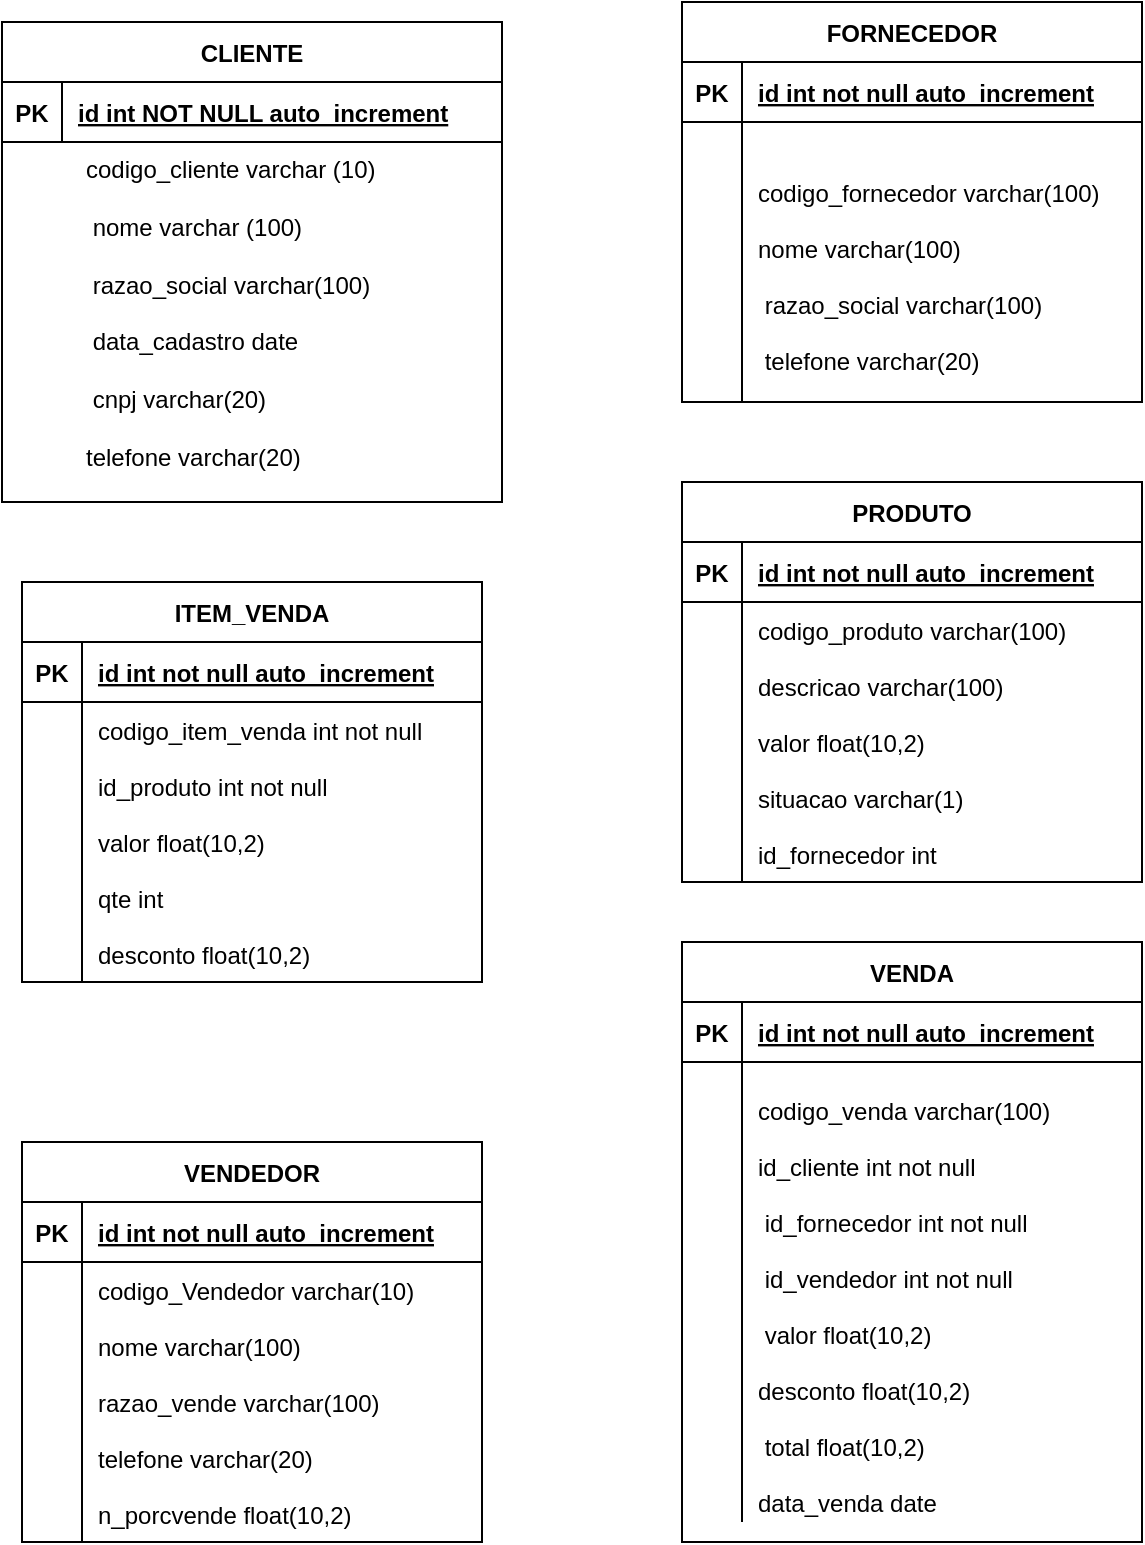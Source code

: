 <mxfile version="15.1.2" type="device"><diagram id="R2lEEEUBdFMjLlhIrx00" name="Page-1"><mxGraphModel dx="1246" dy="490" grid="1" gridSize="10" guides="1" tooltips="1" connect="1" arrows="1" fold="1" page="1" pageScale="1" pageWidth="850" pageHeight="1100" math="0" shadow="0" extFonts="Permanent Marker^https://fonts.googleapis.com/css?family=Permanent+Marker"><root><mxCell id="0"/><mxCell id="1" parent="0"/><mxCell id="C-vyLk0tnHw3VtMMgP7b-2" value="FORNECEDOR" style="shape=table;startSize=30;container=1;collapsible=1;childLayout=tableLayout;fixedRows=1;rowLines=0;fontStyle=1;align=center;resizeLast=1;" parent="1" vertex="1"><mxGeometry x="460" y="110" width="230" height="200" as="geometry"/></mxCell><mxCell id="C-vyLk0tnHw3VtMMgP7b-3" value="" style="shape=partialRectangle;collapsible=0;dropTarget=0;pointerEvents=0;fillColor=none;points=[[0,0.5],[1,0.5]];portConstraint=eastwest;top=0;left=0;right=0;bottom=1;" parent="C-vyLk0tnHw3VtMMgP7b-2" vertex="1"><mxGeometry y="30" width="230" height="30" as="geometry"/></mxCell><mxCell id="C-vyLk0tnHw3VtMMgP7b-4" value="PK" style="shape=partialRectangle;overflow=hidden;connectable=0;fillColor=none;top=0;left=0;bottom=0;right=0;fontStyle=1;" parent="C-vyLk0tnHw3VtMMgP7b-3" vertex="1"><mxGeometry width="30" height="30" as="geometry"/></mxCell><mxCell id="C-vyLk0tnHw3VtMMgP7b-5" value="id int not null auto_increment" style="shape=partialRectangle;overflow=hidden;connectable=0;fillColor=none;top=0;left=0;bottom=0;right=0;align=left;spacingLeft=6;fontStyle=5;" parent="C-vyLk0tnHw3VtMMgP7b-3" vertex="1"><mxGeometry x="30" width="200" height="30" as="geometry"/></mxCell><mxCell id="C-vyLk0tnHw3VtMMgP7b-6" value="" style="shape=partialRectangle;collapsible=0;dropTarget=0;pointerEvents=0;fillColor=none;points=[[0,0.5],[1,0.5]];portConstraint=eastwest;top=0;left=0;right=0;bottom=0;" parent="C-vyLk0tnHw3VtMMgP7b-2" vertex="1"><mxGeometry y="60" width="230" height="140" as="geometry"/></mxCell><mxCell id="C-vyLk0tnHw3VtMMgP7b-7" value="" style="shape=partialRectangle;overflow=hidden;connectable=0;fillColor=none;top=0;left=0;bottom=0;right=0;" parent="C-vyLk0tnHw3VtMMgP7b-6" vertex="1"><mxGeometry width="30" height="140" as="geometry"/></mxCell><mxCell id="C-vyLk0tnHw3VtMMgP7b-8" value="&#10;&#9;codigo_fornecedor varchar(100)&#10;&#10;&#9;nome varchar(100)&#10;&#10; razao_social varchar(100)&#10;&#10; telefone varchar(20)" style="shape=partialRectangle;overflow=hidden;connectable=0;fillColor=none;top=0;left=0;bottom=0;right=0;align=left;spacingLeft=6;" parent="C-vyLk0tnHw3VtMMgP7b-6" vertex="1"><mxGeometry x="30" width="200" height="140" as="geometry"/></mxCell><mxCell id="C-vyLk0tnHw3VtMMgP7b-23" value="CLIENTE" style="shape=table;startSize=30;container=1;collapsible=1;childLayout=tableLayout;fixedRows=1;rowLines=0;fontStyle=1;align=center;resizeLast=1;" parent="1" vertex="1"><mxGeometry x="120" y="120" width="250" height="240" as="geometry"/></mxCell><mxCell id="C-vyLk0tnHw3VtMMgP7b-24" value="" style="shape=partialRectangle;collapsible=0;dropTarget=0;pointerEvents=0;fillColor=none;points=[[0,0.5],[1,0.5]];portConstraint=eastwest;top=0;left=0;right=0;bottom=1;" parent="C-vyLk0tnHw3VtMMgP7b-23" vertex="1"><mxGeometry y="30" width="250" height="30" as="geometry"/></mxCell><mxCell id="C-vyLk0tnHw3VtMMgP7b-25" value="PK" style="shape=partialRectangle;overflow=hidden;connectable=0;fillColor=none;top=0;left=0;bottom=0;right=0;fontStyle=1;" parent="C-vyLk0tnHw3VtMMgP7b-24" vertex="1"><mxGeometry width="30" height="30" as="geometry"/></mxCell><mxCell id="C-vyLk0tnHw3VtMMgP7b-26" value="id int NOT NULL auto_increment" style="shape=partialRectangle;overflow=hidden;connectable=0;fillColor=none;top=0;left=0;bottom=0;right=0;align=left;spacingLeft=6;fontStyle=5;" parent="C-vyLk0tnHw3VtMMgP7b-24" vertex="1"><mxGeometry x="30" width="220" height="30" as="geometry"/></mxCell><mxCell id="OyvY8nPC2L6HJIK2B35C-1" value="codigo_cliente varchar (10)&lt;br&gt;&lt;br&gt;&amp;nbsp;nome varchar (100)&lt;br&gt;&lt;br&gt;&amp;nbsp;razao_social varchar(100)&lt;br&gt;&lt;br&gt;&amp;nbsp;data_cadastro date&lt;br&gt;&lt;br&gt;&amp;nbsp;cnpj varchar(20)&lt;br&gt;&lt;br&gt;&#9;telefone varchar(20)" style="text;whiteSpace=wrap;html=1;" vertex="1" parent="1"><mxGeometry x="160" y="180" width="170" height="170" as="geometry"/></mxCell><mxCell id="OyvY8nPC2L6HJIK2B35C-2" value="PRODUTO" style="shape=table;startSize=30;container=1;collapsible=1;childLayout=tableLayout;fixedRows=1;rowLines=0;fontStyle=1;align=center;resizeLast=1;" vertex="1" parent="1"><mxGeometry x="460" y="350" width="230" height="200" as="geometry"/></mxCell><mxCell id="OyvY8nPC2L6HJIK2B35C-3" value="" style="shape=partialRectangle;collapsible=0;dropTarget=0;pointerEvents=0;fillColor=none;points=[[0,0.5],[1,0.5]];portConstraint=eastwest;top=0;left=0;right=0;bottom=1;" vertex="1" parent="OyvY8nPC2L6HJIK2B35C-2"><mxGeometry y="30" width="230" height="30" as="geometry"/></mxCell><mxCell id="OyvY8nPC2L6HJIK2B35C-4" value="PK" style="shape=partialRectangle;overflow=hidden;connectable=0;fillColor=none;top=0;left=0;bottom=0;right=0;fontStyle=1;" vertex="1" parent="OyvY8nPC2L6HJIK2B35C-3"><mxGeometry width="30" height="30" as="geometry"/></mxCell><mxCell id="OyvY8nPC2L6HJIK2B35C-5" value="id int not null auto_increment" style="shape=partialRectangle;overflow=hidden;connectable=0;fillColor=none;top=0;left=0;bottom=0;right=0;align=left;spacingLeft=6;fontStyle=5;" vertex="1" parent="OyvY8nPC2L6HJIK2B35C-3"><mxGeometry x="30" width="200" height="30" as="geometry"/></mxCell><mxCell id="OyvY8nPC2L6HJIK2B35C-6" value="" style="shape=partialRectangle;collapsible=0;dropTarget=0;pointerEvents=0;fillColor=none;points=[[0,0.5],[1,0.5]];portConstraint=eastwest;top=0;left=0;right=0;bottom=0;" vertex="1" parent="OyvY8nPC2L6HJIK2B35C-2"><mxGeometry y="60" width="230" height="140" as="geometry"/></mxCell><mxCell id="OyvY8nPC2L6HJIK2B35C-7" value="" style="shape=partialRectangle;overflow=hidden;connectable=0;fillColor=none;top=0;left=0;bottom=0;right=0;" vertex="1" parent="OyvY8nPC2L6HJIK2B35C-6"><mxGeometry width="30" height="140" as="geometry"/></mxCell><mxCell id="OyvY8nPC2L6HJIK2B35C-8" value="codigo_produto varchar(100)&#10;&#10;&#9;descricao varchar(100)&#10;&#10;&#9;valor float(10,2)&#10;&#10;&#9;situacao varchar(1)&#10;&#10;&#9;id_fornecedor int" style="shape=partialRectangle;overflow=hidden;connectable=0;fillColor=none;top=0;left=0;bottom=0;right=0;align=left;spacingLeft=6;" vertex="1" parent="OyvY8nPC2L6HJIK2B35C-6"><mxGeometry x="30" width="200" height="140" as="geometry"/></mxCell><mxCell id="OyvY8nPC2L6HJIK2B35C-9" value="VENDA" style="shape=table;startSize=30;container=1;collapsible=1;childLayout=tableLayout;fixedRows=1;rowLines=0;fontStyle=1;align=center;resizeLast=1;" vertex="1" parent="1"><mxGeometry x="460" y="580" width="230" height="300" as="geometry"/></mxCell><mxCell id="OyvY8nPC2L6HJIK2B35C-10" value="" style="shape=partialRectangle;collapsible=0;dropTarget=0;pointerEvents=0;fillColor=none;points=[[0,0.5],[1,0.5]];portConstraint=eastwest;top=0;left=0;right=0;bottom=1;" vertex="1" parent="OyvY8nPC2L6HJIK2B35C-9"><mxGeometry y="30" width="230" height="30" as="geometry"/></mxCell><mxCell id="OyvY8nPC2L6HJIK2B35C-11" value="PK" style="shape=partialRectangle;overflow=hidden;connectable=0;fillColor=none;top=0;left=0;bottom=0;right=0;fontStyle=1;" vertex="1" parent="OyvY8nPC2L6HJIK2B35C-10"><mxGeometry width="30" height="30" as="geometry"/></mxCell><mxCell id="OyvY8nPC2L6HJIK2B35C-12" value="id int not null auto_increment" style="shape=partialRectangle;overflow=hidden;connectable=0;fillColor=none;top=0;left=0;bottom=0;right=0;align=left;spacingLeft=6;fontStyle=5;" vertex="1" parent="OyvY8nPC2L6HJIK2B35C-10"><mxGeometry x="30" width="200" height="30" as="geometry"/></mxCell><mxCell id="OyvY8nPC2L6HJIK2B35C-13" value="" style="shape=partialRectangle;collapsible=0;dropTarget=0;pointerEvents=0;fillColor=none;points=[[0,0.5],[1,0.5]];portConstraint=eastwest;top=0;left=0;right=0;bottom=0;" vertex="1" parent="OyvY8nPC2L6HJIK2B35C-9"><mxGeometry y="60" width="230" height="230" as="geometry"/></mxCell><mxCell id="OyvY8nPC2L6HJIK2B35C-14" value="" style="shape=partialRectangle;overflow=hidden;connectable=0;fillColor=none;top=0;left=0;bottom=0;right=0;" vertex="1" parent="OyvY8nPC2L6HJIK2B35C-13"><mxGeometry width="30" height="230" as="geometry"/></mxCell><mxCell id="OyvY8nPC2L6HJIK2B35C-15" value="&#10;codigo_venda varchar(100)&#10;&#10;&#9;id_cliente int not null&#10;&#10; id_fornecedor int not null&#10;&#10; id_vendedor int not null&#10;&#10; valor float(10,2)&#10;&#10;&#9;desconto float(10,2)&#10;&#10; total float(10,2)&#10;&#10;data_venda date" style="shape=partialRectangle;overflow=hidden;connectable=0;fillColor=none;top=0;left=0;bottom=0;right=0;align=left;spacingLeft=6;" vertex="1" parent="OyvY8nPC2L6HJIK2B35C-13"><mxGeometry x="30" width="200" height="230" as="geometry"/></mxCell><mxCell id="OyvY8nPC2L6HJIK2B35C-16" value="ITEM_VENDA" style="shape=table;startSize=30;container=1;collapsible=1;childLayout=tableLayout;fixedRows=1;rowLines=0;fontStyle=1;align=center;resizeLast=1;" vertex="1" parent="1"><mxGeometry x="130" y="400" width="230" height="200" as="geometry"/></mxCell><mxCell id="OyvY8nPC2L6HJIK2B35C-17" value="" style="shape=partialRectangle;collapsible=0;dropTarget=0;pointerEvents=0;fillColor=none;points=[[0,0.5],[1,0.5]];portConstraint=eastwest;top=0;left=0;right=0;bottom=1;" vertex="1" parent="OyvY8nPC2L6HJIK2B35C-16"><mxGeometry y="30" width="230" height="30" as="geometry"/></mxCell><mxCell id="OyvY8nPC2L6HJIK2B35C-18" value="PK" style="shape=partialRectangle;overflow=hidden;connectable=0;fillColor=none;top=0;left=0;bottom=0;right=0;fontStyle=1;" vertex="1" parent="OyvY8nPC2L6HJIK2B35C-17"><mxGeometry width="30" height="30" as="geometry"/></mxCell><mxCell id="OyvY8nPC2L6HJIK2B35C-19" value="id int not null auto_increment" style="shape=partialRectangle;overflow=hidden;connectable=0;fillColor=none;top=0;left=0;bottom=0;right=0;align=left;spacingLeft=6;fontStyle=5;" vertex="1" parent="OyvY8nPC2L6HJIK2B35C-17"><mxGeometry x="30" width="200" height="30" as="geometry"/></mxCell><mxCell id="OyvY8nPC2L6HJIK2B35C-20" value="" style="shape=partialRectangle;collapsible=0;dropTarget=0;pointerEvents=0;fillColor=none;points=[[0,0.5],[1,0.5]];portConstraint=eastwest;top=0;left=0;right=0;bottom=0;" vertex="1" parent="OyvY8nPC2L6HJIK2B35C-16"><mxGeometry y="60" width="230" height="140" as="geometry"/></mxCell><mxCell id="OyvY8nPC2L6HJIK2B35C-21" value="" style="shape=partialRectangle;overflow=hidden;connectable=0;fillColor=none;top=0;left=0;bottom=0;right=0;" vertex="1" parent="OyvY8nPC2L6HJIK2B35C-20"><mxGeometry width="30" height="140" as="geometry"/></mxCell><mxCell id="OyvY8nPC2L6HJIK2B35C-22" value="codigo_item_venda int not null&#10; &#10;&#9;id_produto int not null &#10;&#10;&#9;valor float(10,2)&#10;&#10;&#9;qte int&#10;&#10;&#9;desconto float(10,2)" style="shape=partialRectangle;overflow=hidden;connectable=0;fillColor=none;top=0;left=0;bottom=0;right=0;align=left;spacingLeft=6;" vertex="1" parent="OyvY8nPC2L6HJIK2B35C-20"><mxGeometry x="30" width="200" height="140" as="geometry"/></mxCell><mxCell id="OyvY8nPC2L6HJIK2B35C-23" value="VENDEDOR" style="shape=table;startSize=30;container=1;collapsible=1;childLayout=tableLayout;fixedRows=1;rowLines=0;fontStyle=1;align=center;resizeLast=1;" vertex="1" parent="1"><mxGeometry x="130" y="680" width="230" height="200" as="geometry"/></mxCell><mxCell id="OyvY8nPC2L6HJIK2B35C-24" value="" style="shape=partialRectangle;collapsible=0;dropTarget=0;pointerEvents=0;fillColor=none;points=[[0,0.5],[1,0.5]];portConstraint=eastwest;top=0;left=0;right=0;bottom=1;" vertex="1" parent="OyvY8nPC2L6HJIK2B35C-23"><mxGeometry y="30" width="230" height="30" as="geometry"/></mxCell><mxCell id="OyvY8nPC2L6HJIK2B35C-25" value="PK" style="shape=partialRectangle;overflow=hidden;connectable=0;fillColor=none;top=0;left=0;bottom=0;right=0;fontStyle=1;" vertex="1" parent="OyvY8nPC2L6HJIK2B35C-24"><mxGeometry width="30" height="30" as="geometry"/></mxCell><mxCell id="OyvY8nPC2L6HJIK2B35C-26" value="id int not null auto_increment" style="shape=partialRectangle;overflow=hidden;connectable=0;fillColor=none;top=0;left=0;bottom=0;right=0;align=left;spacingLeft=6;fontStyle=5;" vertex="1" parent="OyvY8nPC2L6HJIK2B35C-24"><mxGeometry x="30" width="200" height="30" as="geometry"/></mxCell><mxCell id="OyvY8nPC2L6HJIK2B35C-27" value="" style="shape=partialRectangle;collapsible=0;dropTarget=0;pointerEvents=0;fillColor=none;points=[[0,0.5],[1,0.5]];portConstraint=eastwest;top=0;left=0;right=0;bottom=0;" vertex="1" parent="OyvY8nPC2L6HJIK2B35C-23"><mxGeometry y="60" width="230" height="140" as="geometry"/></mxCell><mxCell id="OyvY8nPC2L6HJIK2B35C-28" value="" style="shape=partialRectangle;overflow=hidden;connectable=0;fillColor=none;top=0;left=0;bottom=0;right=0;" vertex="1" parent="OyvY8nPC2L6HJIK2B35C-27"><mxGeometry width="30" height="140" as="geometry"/></mxCell><mxCell id="OyvY8nPC2L6HJIK2B35C-29" value="codigo_Vendedor varchar(10)&#10;&#10;nome varchar(100)&#10;&#10;razao_vende varchar(100)&#10;&#10;telefone varchar(20)&#10;&#10;n_porcvende float(10,2)" style="shape=partialRectangle;overflow=hidden;connectable=0;fillColor=none;top=0;left=0;bottom=0;right=0;align=left;spacingLeft=6;" vertex="1" parent="OyvY8nPC2L6HJIK2B35C-27"><mxGeometry x="30" width="200" height="140" as="geometry"/></mxCell></root></mxGraphModel></diagram></mxfile>